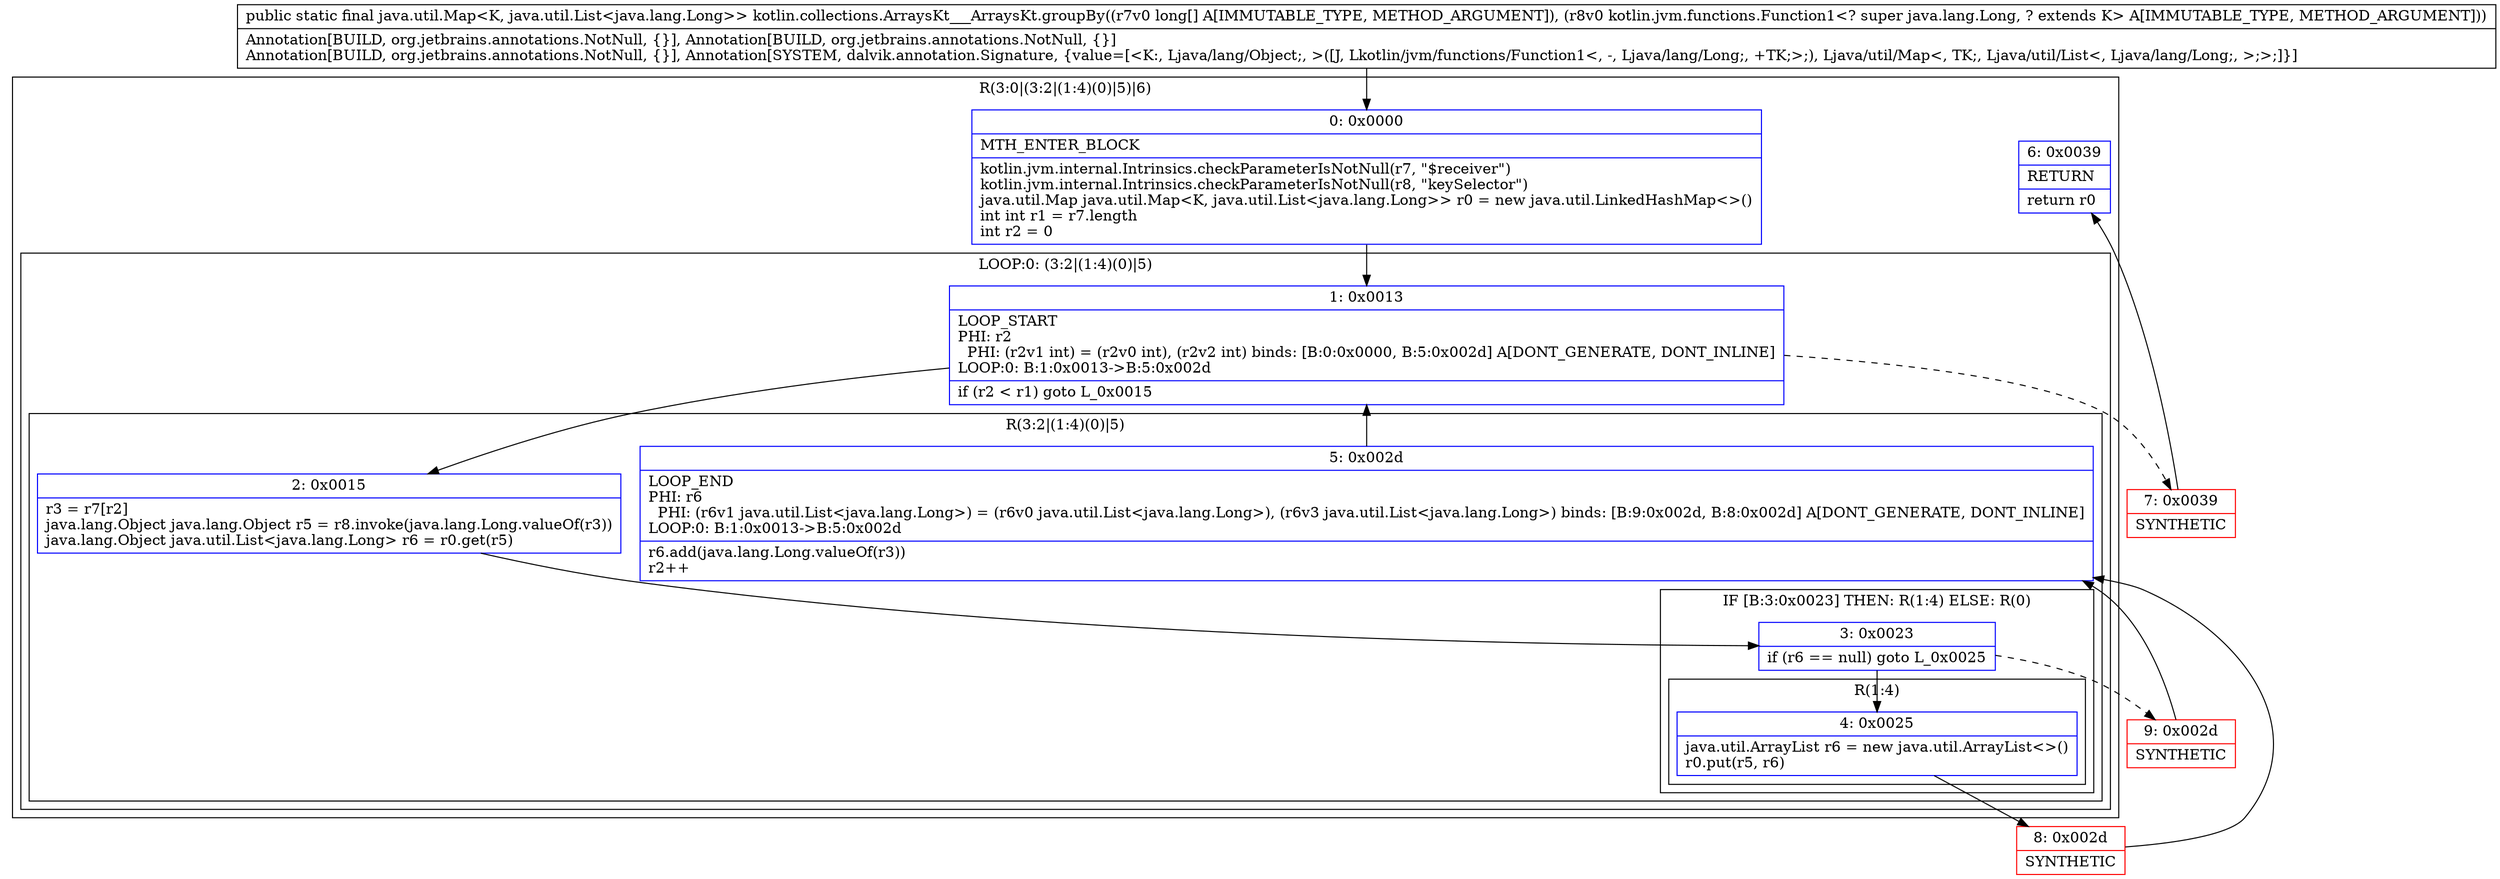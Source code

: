digraph "CFG forkotlin.collections.ArraysKt___ArraysKt.groupBy([JLkotlin\/jvm\/functions\/Function1;)Ljava\/util\/Map;" {
subgraph cluster_Region_691653295 {
label = "R(3:0|(3:2|(1:4)(0)|5)|6)";
node [shape=record,color=blue];
Node_0 [shape=record,label="{0\:\ 0x0000|MTH_ENTER_BLOCK\l|kotlin.jvm.internal.Intrinsics.checkParameterIsNotNull(r7, \"$receiver\")\lkotlin.jvm.internal.Intrinsics.checkParameterIsNotNull(r8, \"keySelector\")\ljava.util.Map java.util.Map\<K, java.util.List\<java.lang.Long\>\> r0 = new java.util.LinkedHashMap\<\>()\lint int r1 = r7.length\lint r2 = 0\l}"];
subgraph cluster_LoopRegion_1055919906 {
label = "LOOP:0: (3:2|(1:4)(0)|5)";
node [shape=record,color=blue];
Node_1 [shape=record,label="{1\:\ 0x0013|LOOP_START\lPHI: r2 \l  PHI: (r2v1 int) = (r2v0 int), (r2v2 int) binds: [B:0:0x0000, B:5:0x002d] A[DONT_GENERATE, DONT_INLINE]\lLOOP:0: B:1:0x0013\-\>B:5:0x002d\l|if (r2 \< r1) goto L_0x0015\l}"];
subgraph cluster_Region_1661667016 {
label = "R(3:2|(1:4)(0)|5)";
node [shape=record,color=blue];
Node_2 [shape=record,label="{2\:\ 0x0015|r3 = r7[r2]\ljava.lang.Object java.lang.Object r5 = r8.invoke(java.lang.Long.valueOf(r3))\ljava.lang.Object java.util.List\<java.lang.Long\> r6 = r0.get(r5)\l}"];
subgraph cluster_IfRegion_113783380 {
label = "IF [B:3:0x0023] THEN: R(1:4) ELSE: R(0)";
node [shape=record,color=blue];
Node_3 [shape=record,label="{3\:\ 0x0023|if (r6 == null) goto L_0x0025\l}"];
subgraph cluster_Region_607036493 {
label = "R(1:4)";
node [shape=record,color=blue];
Node_4 [shape=record,label="{4\:\ 0x0025|java.util.ArrayList r6 = new java.util.ArrayList\<\>()\lr0.put(r5, r6)\l}"];
}
subgraph cluster_Region_849966286 {
label = "R(0)";
node [shape=record,color=blue];
}
}
Node_5 [shape=record,label="{5\:\ 0x002d|LOOP_END\lPHI: r6 \l  PHI: (r6v1 java.util.List\<java.lang.Long\>) = (r6v0 java.util.List\<java.lang.Long\>), (r6v3 java.util.List\<java.lang.Long\>) binds: [B:9:0x002d, B:8:0x002d] A[DONT_GENERATE, DONT_INLINE]\lLOOP:0: B:1:0x0013\-\>B:5:0x002d\l|r6.add(java.lang.Long.valueOf(r3))\lr2++\l}"];
}
}
Node_6 [shape=record,label="{6\:\ 0x0039|RETURN\l|return r0\l}"];
}
Node_7 [shape=record,color=red,label="{7\:\ 0x0039|SYNTHETIC\l}"];
Node_8 [shape=record,color=red,label="{8\:\ 0x002d|SYNTHETIC\l}"];
Node_9 [shape=record,color=red,label="{9\:\ 0x002d|SYNTHETIC\l}"];
MethodNode[shape=record,label="{public static final java.util.Map\<K, java.util.List\<java.lang.Long\>\> kotlin.collections.ArraysKt___ArraysKt.groupBy((r7v0 long[] A[IMMUTABLE_TYPE, METHOD_ARGUMENT]), (r8v0 kotlin.jvm.functions.Function1\<? super java.lang.Long, ? extends K\> A[IMMUTABLE_TYPE, METHOD_ARGUMENT]))  | Annotation[BUILD, org.jetbrains.annotations.NotNull, \{\}], Annotation[BUILD, org.jetbrains.annotations.NotNull, \{\}]\lAnnotation[BUILD, org.jetbrains.annotations.NotNull, \{\}], Annotation[SYSTEM, dalvik.annotation.Signature, \{value=[\<K:, Ljava\/lang\/Object;, \>([J, Lkotlin\/jvm\/functions\/Function1\<, \-, Ljava\/lang\/Long;, +TK;\>;), Ljava\/util\/Map\<, TK;, Ljava\/util\/List\<, Ljava\/lang\/Long;, \>;\>;]\}]\l}"];
MethodNode -> Node_0;
Node_0 -> Node_1;
Node_1 -> Node_2;
Node_1 -> Node_7[style=dashed];
Node_2 -> Node_3;
Node_3 -> Node_4;
Node_3 -> Node_9[style=dashed];
Node_4 -> Node_8;
Node_5 -> Node_1;
Node_7 -> Node_6;
Node_8 -> Node_5;
Node_9 -> Node_5;
}

